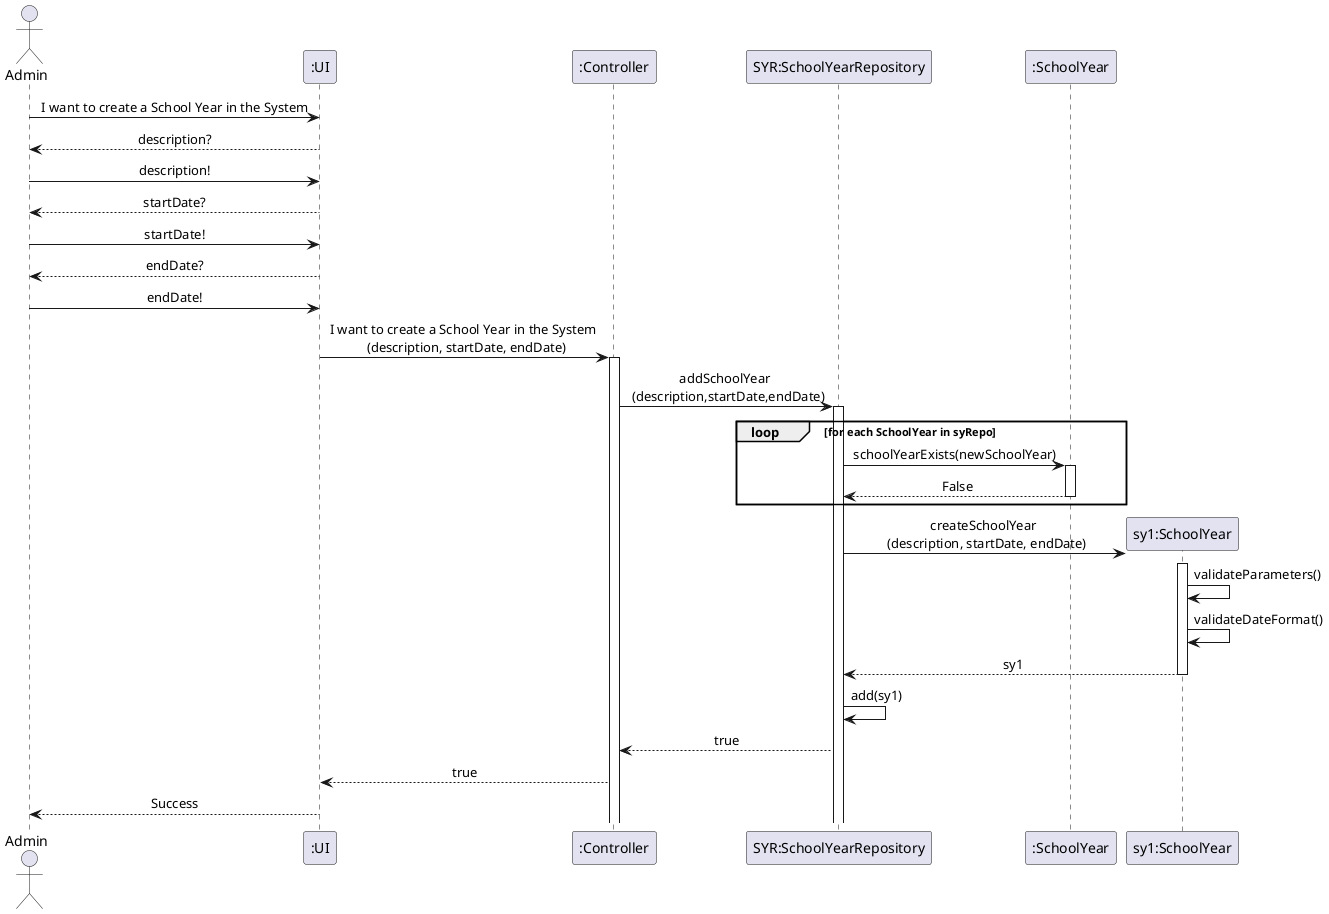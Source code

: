 @startuml
skinparam sequenceMessageAlign center

actor Admin
participant ":UI" as UI
participant ":Controller" as ctrl
participant "SYR:SchoolYearRepository" as syRepo
participant ":SchoolYear" as SY

Admin -> UI : I want to create a School Year in the System
UI --> Admin : description?
Admin -> UI : description!
UI --> Admin : startDate?
Admin -> UI : startDate!
UI --> Admin : endDate?
Admin -> UI : endDate!

UI -> ctrl : I want to create a School Year in the System \n (description, startDate, endDate)
activate ctrl
ctrl -> syRepo : addSchoolYear \n (description,startDate,endDate)
activate syRepo
loop for each SchoolYear in syRepo
    syRepo -> SY : schoolYearExists(newSchoolYear)
    activate SY
    SY --> syRepo : False
    deactivate SY
end
create "sy1:SchoolYear" as SchoolYear
syRepo -> SchoolYear: createSchoolYear \n (description, startDate, endDate)
activate SchoolYear
SchoolYear -> SchoolYear : validateParameters()
SchoolYear -> SchoolYear : validateDateFormat()
SchoolYear --> syRepo: sy1
deactivate SchoolYear

syRepo -> syRepo : add(sy1)
syRepo --> ctrl : true
ctrl --> UI : true
UI --> Admin : Success

@enduml